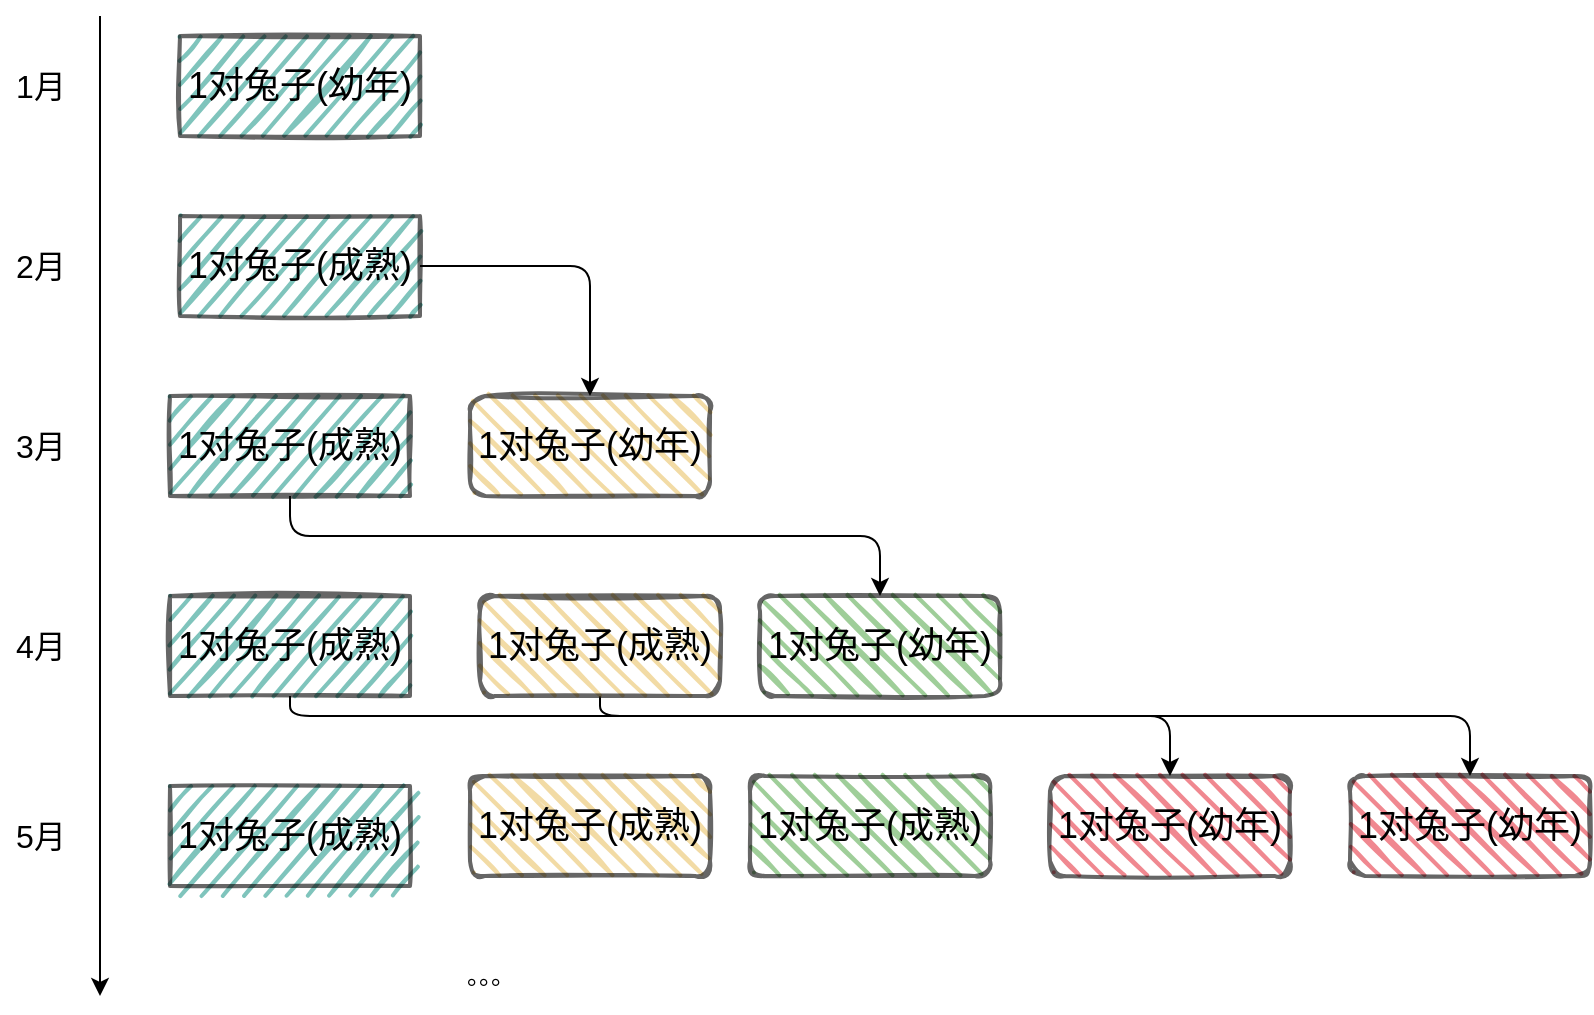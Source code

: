 <mxfile>
    <diagram id="pd6S-Fp5I-v4mT5tGBqo" name="rabbit">
        <mxGraphModel dx="1110" dy="603" grid="1" gridSize="10" guides="1" tooltips="1" connect="1" arrows="1" fold="1" page="1" pageScale="1" pageWidth="3300" pageHeight="4681" math="0" shadow="0">
            <root>
                <mxCell id="cOXth9DG0J5iqHNITPul-0"/>
                <mxCell id="cOXth9DG0J5iqHNITPul-1" parent="cOXth9DG0J5iqHNITPul-0"/>
                <mxCell id="pzdQNQx1Eia1EKWaVi5M-17" value="" style="endArrow=classic;html=1;fontSize=11;strokeColor=default;" parent="cOXth9DG0J5iqHNITPul-1" edge="1">
                    <mxGeometry width="50" height="50" relative="1" as="geometry">
                        <mxPoint x="300" y="900" as="sourcePoint"/>
                        <mxPoint x="300" y="1390" as="targetPoint"/>
                    </mxGeometry>
                </mxCell>
                <mxCell id="pzdQNQx1Eia1EKWaVi5M-18" value="1月" style="text;html=1;align=center;verticalAlign=middle;resizable=0;points=[];autosize=1;strokeColor=none;fillColor=none;fontSize=16;" parent="cOXth9DG0J5iqHNITPul-1" vertex="1">
                    <mxGeometry x="250" y="925" width="40" height="20" as="geometry"/>
                </mxCell>
                <mxCell id="pzdQNQx1Eia1EKWaVi5M-19" value="2月" style="text;html=1;align=center;verticalAlign=middle;resizable=0;points=[];autosize=1;strokeColor=none;fillColor=none;fontSize=16;" parent="cOXth9DG0J5iqHNITPul-1" vertex="1">
                    <mxGeometry x="250" y="1015" width="40" height="20" as="geometry"/>
                </mxCell>
                <mxCell id="pzdQNQx1Eia1EKWaVi5M-20" value="3月" style="text;html=1;align=center;verticalAlign=middle;resizable=0;points=[];autosize=1;strokeColor=none;fillColor=none;fontSize=16;" parent="cOXth9DG0J5iqHNITPul-1" vertex="1">
                    <mxGeometry x="250" y="1105" width="40" height="20" as="geometry"/>
                </mxCell>
                <mxCell id="pzdQNQx1Eia1EKWaVi5M-21" value="4月" style="text;html=1;align=center;verticalAlign=middle;resizable=0;points=[];autosize=1;strokeColor=none;fillColor=none;fontSize=16;" parent="cOXth9DG0J5iqHNITPul-1" vertex="1">
                    <mxGeometry x="250" y="1205" width="40" height="20" as="geometry"/>
                </mxCell>
                <mxCell id="pzdQNQx1Eia1EKWaVi5M-22" value="5月" style="text;html=1;align=center;verticalAlign=middle;resizable=0;points=[];autosize=1;strokeColor=none;fillColor=none;fontSize=16;" parent="cOXth9DG0J5iqHNITPul-1" vertex="1">
                    <mxGeometry x="250" y="1300" width="40" height="20" as="geometry"/>
                </mxCell>
                <mxCell id="uY9QmMCCc4Do2QQuKIZd-0" value="&lt;span style=&quot;font-size: 18px&quot;&gt;1对兔子(幼年)&lt;/span&gt;" style="rounded=0;whiteSpace=wrap;html=1;fontFamily=Helvetica;fontSize=12;fontColor=default;strokeColor=default;fillColor=#2A9D8F;strokeWidth=2;fillWeight=2;hachureGap=8;fillStyle=dots;sketch=1;opacity=60;" parent="cOXth9DG0J5iqHNITPul-1" vertex="1">
                    <mxGeometry x="340" y="910" width="120" height="50" as="geometry"/>
                </mxCell>
                <mxCell id="go09nY9j3PmFZEXqLx7F-0" value="&lt;span style=&quot;font-size: 18px&quot;&gt;1对兔子(幼年)&lt;/span&gt;" style="rounded=1;whiteSpace=wrap;html=1;strokeWidth=2;fillWeight=2;hachureGap=8;hachureAngle=45;fillColor=#E9C46A;sketch=1;fontSize=16;fillStyle=dots;opacity=60;" parent="cOXth9DG0J5iqHNITPul-1" vertex="1">
                    <mxGeometry x="485" y="1090" width="120" height="50" as="geometry"/>
                </mxCell>
                <mxCell id="v59_t6c_wLBb_McmzdXw-1" value="&lt;span style=&quot;font-size: 18px&quot;&gt;1对兔子&lt;/span&gt;&lt;span style=&quot;font-size: 18px&quot;&gt;(成熟)&lt;/span&gt;" style="rounded=1;whiteSpace=wrap;html=1;strokeWidth=2;fillWeight=2;hachureGap=8;hachureAngle=45;fillColor=#5FAD56;sketch=1;fontSize=16;fillStyle=dots;opacity=60;" parent="cOXth9DG0J5iqHNITPul-1" vertex="1">
                    <mxGeometry x="625" y="1280" width="120" height="50" as="geometry"/>
                </mxCell>
                <mxCell id="r4fvxZgjCgwqGEB--Seh-0" value="&lt;span style=&quot;font-size: 18px&quot;&gt;1对兔子&lt;/span&gt;&lt;span style=&quot;font-size: 18px&quot;&gt;(幼年)&lt;/span&gt;" style="rounded=1;whiteSpace=wrap;html=1;strokeWidth=2;fillWeight=2;hachureGap=8;hachureAngle=45;fillColor=#E63946;sketch=1;fontSize=16;fillStyle=dots;opacity=60;" parent="cOXth9DG0J5iqHNITPul-1" vertex="1">
                    <mxGeometry x="775" y="1280" width="120" height="50" as="geometry"/>
                </mxCell>
                <mxCell id="r4fvxZgjCgwqGEB--Seh-1" value="&lt;span style=&quot;font-size: 18px&quot;&gt;1对兔子&lt;/span&gt;&lt;span style=&quot;font-size: 18px&quot;&gt;(幼年)&lt;/span&gt;" style="rounded=1;whiteSpace=wrap;html=1;strokeWidth=2;fillWeight=2;hachureGap=8;hachureAngle=45;fillColor=#E63946;sketch=1;fontSize=16;fillStyle=dots;opacity=60;" parent="cOXth9DG0J5iqHNITPul-1" vertex="1">
                    <mxGeometry x="925" y="1280" width="120" height="50" as="geometry"/>
                </mxCell>
                <mxCell id="akwA1tXyv2PxH2GR6a7y-12" style="edgeStyle=orthogonalEdgeStyle;html=1;" parent="cOXth9DG0J5iqHNITPul-1" source="akwA1tXyv2PxH2GR6a7y-2" target="akwA1tXyv2PxH2GR6a7y-10" edge="1">
                    <mxGeometry relative="1" as="geometry">
                        <Array as="points">
                            <mxPoint x="395" y="1160"/>
                            <mxPoint x="690" y="1160"/>
                        </Array>
                    </mxGeometry>
                </mxCell>
                <mxCell id="akwA1tXyv2PxH2GR6a7y-2" value="&lt;span style=&quot;font-size: 18px&quot;&gt;1对兔子(成熟)&lt;/span&gt;" style="rounded=0;whiteSpace=wrap;html=1;fontFamily=Helvetica;fontSize=12;fontColor=default;strokeColor=default;fillColor=#2A9D8F;strokeWidth=2;fillWeight=2;hachureGap=8;fillStyle=dots;sketch=1;opacity=60;" parent="cOXth9DG0J5iqHNITPul-1" vertex="1">
                    <mxGeometry x="335" y="1090" width="120" height="50" as="geometry"/>
                </mxCell>
                <mxCell id="akwA1tXyv2PxH2GR6a7y-11" style="edgeStyle=orthogonalEdgeStyle;html=1;entryX=0.5;entryY=0;entryDx=0;entryDy=0;" parent="cOXth9DG0J5iqHNITPul-1" source="akwA1tXyv2PxH2GR6a7y-4" target="go09nY9j3PmFZEXqLx7F-0" edge="1">
                    <mxGeometry relative="1" as="geometry"/>
                </mxCell>
                <mxCell id="akwA1tXyv2PxH2GR6a7y-4" value="&lt;span style=&quot;font-size: 18px&quot;&gt;1对兔子(成熟)&lt;/span&gt;" style="rounded=0;whiteSpace=wrap;html=1;fontFamily=Helvetica;fontSize=12;fontColor=default;strokeColor=default;fillColor=#2A9D8F;strokeWidth=2;fillWeight=2;hachureGap=8;fillStyle=dots;sketch=1;opacity=60;" parent="cOXth9DG0J5iqHNITPul-1" vertex="1">
                    <mxGeometry x="340" y="1000" width="120" height="50" as="geometry"/>
                </mxCell>
                <mxCell id="akwA1tXyv2PxH2GR6a7y-14" style="edgeStyle=orthogonalEdgeStyle;html=1;entryX=0.5;entryY=0;entryDx=0;entryDy=0;" parent="cOXth9DG0J5iqHNITPul-1" source="akwA1tXyv2PxH2GR6a7y-6" target="r4fvxZgjCgwqGEB--Seh-0" edge="1">
                    <mxGeometry relative="1" as="geometry">
                        <Array as="points">
                            <mxPoint x="395" y="1250"/>
                            <mxPoint x="835" y="1250"/>
                        </Array>
                    </mxGeometry>
                </mxCell>
                <mxCell id="akwA1tXyv2PxH2GR6a7y-6" value="&lt;span style=&quot;font-size: 18px&quot;&gt;1对兔子(成熟)&lt;/span&gt;" style="rounded=0;whiteSpace=wrap;html=1;fontFamily=Helvetica;fontSize=12;fontColor=default;strokeColor=default;fillColor=#2A9D8F;strokeWidth=2;fillWeight=2;hachureGap=8;fillStyle=dots;sketch=1;opacity=60;" parent="cOXth9DG0J5iqHNITPul-1" vertex="1">
                    <mxGeometry x="335" y="1190" width="120" height="50" as="geometry"/>
                </mxCell>
                <mxCell id="akwA1tXyv2PxH2GR6a7y-15" style="edgeStyle=orthogonalEdgeStyle;html=1;entryX=0.5;entryY=0;entryDx=0;entryDy=0;" parent="cOXth9DG0J5iqHNITPul-1" source="akwA1tXyv2PxH2GR6a7y-7" target="r4fvxZgjCgwqGEB--Seh-1" edge="1">
                    <mxGeometry relative="1" as="geometry">
                        <Array as="points">
                            <mxPoint x="550" y="1250"/>
                            <mxPoint x="985" y="1250"/>
                        </Array>
                    </mxGeometry>
                </mxCell>
                <mxCell id="akwA1tXyv2PxH2GR6a7y-7" value="&lt;span style=&quot;font-size: 18px&quot;&gt;1对兔子&lt;/span&gt;&lt;span style=&quot;font-size: 18px&quot;&gt;(成熟)&lt;/span&gt;" style="rounded=1;whiteSpace=wrap;html=1;strokeWidth=2;fillWeight=2;hachureGap=8;hachureAngle=45;fillColor=#E9C46A;sketch=1;fontSize=16;fillStyle=dots;opacity=60;" parent="cOXth9DG0J5iqHNITPul-1" vertex="1">
                    <mxGeometry x="490" y="1190" width="120" height="50" as="geometry"/>
                </mxCell>
                <mxCell id="akwA1tXyv2PxH2GR6a7y-8" value="&lt;span style=&quot;font-size: 18px&quot;&gt;1对兔子(成熟)&lt;/span&gt;" style="rounded=0;whiteSpace=wrap;html=1;fontFamily=Helvetica;fontSize=12;fontColor=default;strokeColor=default;fillColor=#2A9D8F;strokeWidth=2;fillWeight=2;hachureGap=8;fillStyle=dots;sketch=1;opacity=60;" parent="cOXth9DG0J5iqHNITPul-1" vertex="1">
                    <mxGeometry x="335" y="1285" width="120" height="50" as="geometry"/>
                </mxCell>
                <mxCell id="akwA1tXyv2PxH2GR6a7y-9" value="&lt;span style=&quot;font-size: 18px&quot;&gt;1对兔子&lt;/span&gt;&lt;span style=&quot;font-size: 18px&quot;&gt;(成熟)&lt;/span&gt;" style="rounded=1;whiteSpace=wrap;html=1;strokeWidth=2;fillWeight=2;hachureGap=8;hachureAngle=45;fillColor=#E9C46A;sketch=1;fontSize=16;fillStyle=dots;opacity=60;" parent="cOXth9DG0J5iqHNITPul-1" vertex="1">
                    <mxGeometry x="485" y="1280" width="120" height="50" as="geometry"/>
                </mxCell>
                <mxCell id="akwA1tXyv2PxH2GR6a7y-10" value="&lt;span style=&quot;font-size: 18px&quot;&gt;1对兔子&lt;/span&gt;&lt;span style=&quot;font-size: 18px&quot;&gt;(幼年)&lt;/span&gt;" style="rounded=1;whiteSpace=wrap;html=1;strokeWidth=2;fillWeight=2;hachureGap=8;hachureAngle=45;fillColor=#5FAD56;sketch=1;fontSize=16;fillStyle=dots;opacity=60;" parent="cOXth9DG0J5iqHNITPul-1" vertex="1">
                    <mxGeometry x="630" y="1190" width="120" height="50" as="geometry"/>
                </mxCell>
                <mxCell id="akwA1tXyv2PxH2GR6a7y-16" value="。。。" style="text;html=1;align=center;verticalAlign=middle;resizable=0;points=[];autosize=1;strokeColor=none;fillColor=none;" parent="cOXth9DG0J5iqHNITPul-1" vertex="1">
                    <mxGeometry x="470" y="1370" width="50" height="20" as="geometry"/>
                </mxCell>
            </root>
        </mxGraphModel>
    </diagram>
    <diagram id="36hcUj7Fq_DNSgl9F0N3" name="fibonacci">
        <mxGraphModel dx="1110" dy="603" grid="1" gridSize="10" guides="1" tooltips="1" connect="1" arrows="1" fold="1" page="1" pageScale="1" pageWidth="3300" pageHeight="4681" math="0" shadow="0">
            <root>
                <mxCell id="h4GQ-53Qwtl_8EkgxiI2-0"/>
                <mxCell id="h4GQ-53Qwtl_8EkgxiI2-1" parent="h4GQ-53Qwtl_8EkgxiI2-0"/>
                <mxCell id="gaRi4YYamGoYE7XRBfTo-9" style="edgeStyle=orthogonalEdgeStyle;html=1;entryX=0.5;entryY=0;entryDx=0;entryDy=0;" parent="h4GQ-53Qwtl_8EkgxiI2-1" source="Lf04z1CVRfnf9H07lDN5-0" target="gaRi4YYamGoYE7XRBfTo-0" edge="1">
                    <mxGeometry relative="1" as="geometry"/>
                </mxCell>
                <mxCell id="gaRi4YYamGoYE7XRBfTo-10" style="edgeStyle=orthogonalEdgeStyle;html=1;" parent="h4GQ-53Qwtl_8EkgxiI2-1" source="Lf04z1CVRfnf9H07lDN5-0" target="gaRi4YYamGoYE7XRBfTo-1" edge="1">
                    <mxGeometry relative="1" as="geometry"/>
                </mxCell>
                <mxCell id="Lf04z1CVRfnf9H07lDN5-0" value="&lt;span style=&quot;font-size: 18px&quot;&gt;f(4)&lt;/span&gt;" style="rounded=1;whiteSpace=wrap;html=1;strokeWidth=2;fillWeight=2;hachureGap=8;hachureAngle=45;fillColor=#E9C46A;sketch=1;fontSize=16;fillStyle=dots;opacity=60;" parent="h4GQ-53Qwtl_8EkgxiI2-1" vertex="1">
                    <mxGeometry x="380" y="990" width="120" height="60" as="geometry"/>
                </mxCell>
                <mxCell id="gaRi4YYamGoYE7XRBfTo-6" style="edgeStyle=orthogonalEdgeStyle;html=1;entryX=0.5;entryY=0;entryDx=0;entryDy=0;" parent="h4GQ-53Qwtl_8EkgxiI2-1" source="Lf04z1CVRfnf9H07lDN5-2" target="Lf04z1CVRfnf9H07lDN5-0" edge="1">
                    <mxGeometry relative="1" as="geometry"/>
                </mxCell>
                <mxCell id="gaRi4YYamGoYE7XRBfTo-8" style="edgeStyle=orthogonalEdgeStyle;html=1;entryX=0.5;entryY=0;entryDx=0;entryDy=0;" parent="h4GQ-53Qwtl_8EkgxiI2-1" source="Lf04z1CVRfnf9H07lDN5-2" target="Lf04z1CVRfnf9H07lDN5-11" edge="1">
                    <mxGeometry relative="1" as="geometry"/>
                </mxCell>
                <mxCell id="Lf04z1CVRfnf9H07lDN5-2" value="&lt;span style=&quot;font-size: 18px&quot;&gt;f(5)&lt;/span&gt;" style="rounded=0;whiteSpace=wrap;html=1;fontFamily=Helvetica;fontSize=12;fontColor=default;strokeColor=default;fillColor=#2A9D8F;strokeWidth=2;fillWeight=2;hachureGap=8;fillStyle=dots;sketch=1;opacity=60;" parent="h4GQ-53Qwtl_8EkgxiI2-1" vertex="1">
                    <mxGeometry x="550" y="900" width="120" height="60" as="geometry"/>
                </mxCell>
                <mxCell id="gaRi4YYamGoYE7XRBfTo-13" style="edgeStyle=orthogonalEdgeStyle;html=1;entryX=0.5;entryY=0;entryDx=0;entryDy=0;" parent="h4GQ-53Qwtl_8EkgxiI2-1" source="Lf04z1CVRfnf9H07lDN5-11" target="gaRi4YYamGoYE7XRBfTo-2" edge="1">
                    <mxGeometry relative="1" as="geometry"/>
                </mxCell>
                <mxCell id="gaRi4YYamGoYE7XRBfTo-14" style="edgeStyle=orthogonalEdgeStyle;html=1;entryX=0.5;entryY=0;entryDx=0;entryDy=0;" parent="h4GQ-53Qwtl_8EkgxiI2-1" source="Lf04z1CVRfnf9H07lDN5-11" target="gaRi4YYamGoYE7XRBfTo-3" edge="1">
                    <mxGeometry relative="1" as="geometry"/>
                </mxCell>
                <mxCell id="Lf04z1CVRfnf9H07lDN5-11" value="&lt;span style=&quot;font-size: 18px&quot;&gt;f(3)&lt;/span&gt;" style="rounded=1;whiteSpace=wrap;html=1;strokeWidth=2;fillWeight=2;hachureGap=8;hachureAngle=45;fillColor=#E9C46A;sketch=1;fontSize=16;fillStyle=dots;opacity=60;" parent="h4GQ-53Qwtl_8EkgxiI2-1" vertex="1">
                    <mxGeometry x="690" y="990" width="120" height="60" as="geometry"/>
                </mxCell>
                <mxCell id="gaRi4YYamGoYE7XRBfTo-11" style="edgeStyle=orthogonalEdgeStyle;html=1;entryX=0.5;entryY=0;entryDx=0;entryDy=0;" parent="h4GQ-53Qwtl_8EkgxiI2-1" source="gaRi4YYamGoYE7XRBfTo-0" target="gaRi4YYamGoYE7XRBfTo-4" edge="1">
                    <mxGeometry relative="1" as="geometry"/>
                </mxCell>
                <mxCell id="gaRi4YYamGoYE7XRBfTo-12" style="edgeStyle=orthogonalEdgeStyle;html=1;" parent="h4GQ-53Qwtl_8EkgxiI2-1" source="gaRi4YYamGoYE7XRBfTo-0" target="gaRi4YYamGoYE7XRBfTo-5" edge="1">
                    <mxGeometry relative="1" as="geometry"/>
                </mxCell>
                <mxCell id="gaRi4YYamGoYE7XRBfTo-0" value="&lt;span style=&quot;font-size: 18px&quot;&gt;f(3)&lt;/span&gt;" style="rounded=1;whiteSpace=wrap;html=1;strokeWidth=2;fillWeight=2;hachureGap=8;hachureAngle=45;fillColor=#5FAD56;sketch=1;fontSize=16;fillStyle=dots;opacity=60;" parent="h4GQ-53Qwtl_8EkgxiI2-1" vertex="1">
                    <mxGeometry x="290" y="1120" width="120" height="60" as="geometry"/>
                </mxCell>
                <mxCell id="gaRi4YYamGoYE7XRBfTo-1" value="&lt;span style=&quot;font-size: 18px&quot;&gt;f(2)&lt;/span&gt;" style="rounded=1;whiteSpace=wrap;html=1;strokeWidth=2;fillWeight=2;hachureGap=8;hachureAngle=45;fillColor=#5FAD56;sketch=1;fontSize=16;fillStyle=dots;opacity=60;" parent="h4GQ-53Qwtl_8EkgxiI2-1" vertex="1">
                    <mxGeometry x="450" y="1120" width="120" height="60" as="geometry"/>
                </mxCell>
                <mxCell id="gaRi4YYamGoYE7XRBfTo-2" value="&lt;span style=&quot;font-size: 18px&quot;&gt;f(2)&lt;/span&gt;" style="rounded=1;whiteSpace=wrap;html=1;strokeWidth=2;fillWeight=2;hachureGap=8;hachureAngle=45;fillColor=#5FAD56;sketch=1;fontSize=16;fillStyle=dots;opacity=60;" parent="h4GQ-53Qwtl_8EkgxiI2-1" vertex="1">
                    <mxGeometry x="610" y="1120" width="120" height="60" as="geometry"/>
                </mxCell>
                <mxCell id="gaRi4YYamGoYE7XRBfTo-3" value="&lt;span style=&quot;font-size: 18px&quot;&gt;f(1)&lt;/span&gt;" style="rounded=1;whiteSpace=wrap;html=1;strokeWidth=2;fillWeight=2;hachureGap=8;hachureAngle=45;fillColor=#5FAD56;sketch=1;fontSize=16;fillStyle=dots;opacity=60;" parent="h4GQ-53Qwtl_8EkgxiI2-1" vertex="1">
                    <mxGeometry x="770" y="1120" width="120" height="60" as="geometry"/>
                </mxCell>
                <mxCell id="gaRi4YYamGoYE7XRBfTo-4" value="&lt;span style=&quot;font-size: 18px&quot;&gt;f(2)&lt;/span&gt;" style="rounded=1;whiteSpace=wrap;html=1;strokeWidth=2;fillWeight=2;hachureGap=8;hachureAngle=45;fillColor=#E63946;sketch=1;fontSize=16;fillStyle=dots;opacity=60;" parent="h4GQ-53Qwtl_8EkgxiI2-1" vertex="1">
                    <mxGeometry x="210" y="1240" width="120" height="60" as="geometry"/>
                </mxCell>
                <mxCell id="gaRi4YYamGoYE7XRBfTo-5" value="&lt;span style=&quot;font-size: 18px&quot;&gt;f(1)&lt;/span&gt;" style="rounded=1;whiteSpace=wrap;html=1;strokeWidth=2;fillWeight=2;hachureGap=8;hachureAngle=45;fillColor=#E63946;sketch=1;fontSize=16;fillStyle=dots;opacity=60;" parent="h4GQ-53Qwtl_8EkgxiI2-1" vertex="1">
                    <mxGeometry x="360" y="1240" width="120" height="60" as="geometry"/>
                </mxCell>
            </root>
        </mxGraphModel>
    </diagram>
    <diagram id="Dc9W6ktHKr6WVJ3P69TA" name="mergeSort">
        <mxGraphModel dx="1708" dy="928" grid="1" gridSize="10" guides="1" tooltips="1" connect="1" arrows="1" fold="1" page="1" pageScale="1" pageWidth="3300" pageHeight="4681" math="0" shadow="0">
            <root>
                <mxCell id="MG_H86HuQzykoRXNrpMd-0"/>
                <mxCell id="MG_H86HuQzykoRXNrpMd-1" parent="MG_H86HuQzykoRXNrpMd-0"/>
                <mxCell id="vvGS6B9KwHK8Sif_iEQE-3" value="" style="verticalLabelPosition=bottom;verticalAlign=top;html=1;shape=mxgraph.basic.rect;fillColor2=none;strokeWidth=1;size=20;indent=5;fontSize=15;fillColor=#2A9D8F;fontColor=#ffffff;strokeColor=#6F0000;" vertex="1" parent="MG_H86HuQzykoRXNrpMd-1">
                    <mxGeometry x="550" y="310" width="90" height="50" as="geometry"/>
                </mxCell>
                <mxCell id="vvGS6B9KwHK8Sif_iEQE-4" value="" style="verticalLabelPosition=bottom;verticalAlign=top;html=1;shape=mxgraph.basic.rect;fillColor2=none;strokeWidth=1;size=20;indent=5;fontSize=15;fillColor=#2A9D8F;strokeColor=#6F0000;fontColor=#ffffff;" vertex="1" parent="MG_H86HuQzykoRXNrpMd-1">
                    <mxGeometry x="650" y="310" width="90" height="50" as="geometry"/>
                </mxCell>
                <mxCell id="s4KtUGpbYqHKv5IBrzxO-60" style="edgeStyle=orthogonalEdgeStyle;html=1;entryX=0.06;entryY=-0.022;entryDx=0;entryDy=0;entryPerimeter=0;fontSize=21;" edge="1" parent="MG_H86HuQzykoRXNrpMd-1" source="vvGS6B9KwHK8Sif_iEQE-16" target="vvGS6B9KwHK8Sif_iEQE-32">
                    <mxGeometry relative="1" as="geometry">
                        <Array as="points">
                            <mxPoint x="795" y="390"/>
                            <mxPoint x="620" y="390"/>
                        </Array>
                    </mxGeometry>
                </mxCell>
                <mxCell id="vvGS6B9KwHK8Sif_iEQE-16" value="" style="verticalLabelPosition=bottom;verticalAlign=top;html=1;shape=mxgraph.basic.rect;fillColor2=none;strokeWidth=1;size=20;indent=5;fontSize=15;fillColor=#2A9D8F;strokeColor=#6F0000;fontColor=#ffffff;" vertex="1" parent="MG_H86HuQzykoRXNrpMd-1">
                    <mxGeometry x="750" y="310" width="90" height="50" as="geometry"/>
                </mxCell>
                <mxCell id="vvGS6B9KwHK8Sif_iEQE-17" value="" style="verticalLabelPosition=bottom;verticalAlign=top;html=1;shape=mxgraph.basic.rect;fillColor2=none;strokeWidth=1;size=20;indent=5;fontSize=15;fillColor=#2A9D8F;strokeColor=#6F0000;fontColor=#ffffff;" vertex="1" parent="MG_H86HuQzykoRXNrpMd-1">
                    <mxGeometry x="850" y="310" width="90" height="50" as="geometry"/>
                </mxCell>
                <mxCell id="vvGS6B9KwHK8Sif_iEQE-18" value="" style="verticalLabelPosition=bottom;verticalAlign=top;html=1;shape=mxgraph.basic.rect;fillColor2=none;strokeWidth=1;size=20;indent=5;fontSize=15;fillColor=#2A9D8F;strokeColor=#6F0000;fontColor=#ffffff;" vertex="1" parent="MG_H86HuQzykoRXNrpMd-1">
                    <mxGeometry x="950" y="310" width="90" height="50" as="geometry"/>
                </mxCell>
                <mxCell id="vvGS6B9KwHK8Sif_iEQE-19" value="" style="verticalLabelPosition=bottom;verticalAlign=top;html=1;shape=mxgraph.basic.rect;fillColor2=none;strokeWidth=1;size=20;indent=5;fontSize=15;fillColor=#2A9D8F;strokeColor=#6F0000;fontColor=#ffffff;" vertex="1" parent="MG_H86HuQzykoRXNrpMd-1">
                    <mxGeometry x="1050" y="310" width="90" height="50" as="geometry"/>
                </mxCell>
                <mxCell id="vvGS6B9KwHK8Sif_iEQE-20" value="" style="verticalLabelPosition=bottom;verticalAlign=top;html=1;shape=mxgraph.basic.rect;fillColor2=none;strokeWidth=1;size=20;indent=5;fontSize=15;fillColor=#2A9D8F;strokeColor=#6F0000;fontColor=#ffffff;" vertex="1" parent="MG_H86HuQzykoRXNrpMd-1">
                    <mxGeometry x="1150" y="310" width="90" height="50" as="geometry"/>
                </mxCell>
                <mxCell id="vvGS6B9KwHK8Sif_iEQE-21" value="" style="verticalLabelPosition=bottom;verticalAlign=top;html=1;shape=mxgraph.basic.rect;fillColor2=none;strokeWidth=1;size=20;indent=5;fontSize=15;fillColor=#2A9D8F;strokeColor=#6F0000;fontColor=#ffffff;" vertex="1" parent="MG_H86HuQzykoRXNrpMd-1">
                    <mxGeometry x="1250" y="310" width="90" height="50" as="geometry"/>
                </mxCell>
                <mxCell id="vvGS6B9KwHK8Sif_iEQE-22" value="&lt;font style=&quot;font-size: 21px&quot;&gt;6&lt;/font&gt;" style="text;html=1;align=center;verticalAlign=middle;resizable=0;points=[];autosize=1;strokeColor=none;fillColor=none;" vertex="1" parent="MG_H86HuQzykoRXNrpMd-1">
                    <mxGeometry x="580" y="325" width="30" height="20" as="geometry"/>
                </mxCell>
                <mxCell id="vvGS6B9KwHK8Sif_iEQE-23" value="&lt;span style=&quot;font-size: 21px&quot;&gt;5&lt;/span&gt;" style="text;html=1;align=center;verticalAlign=middle;resizable=0;points=[];autosize=1;strokeColor=none;fillColor=none;" vertex="1" parent="MG_H86HuQzykoRXNrpMd-1">
                    <mxGeometry x="680" y="325" width="30" height="20" as="geometry"/>
                </mxCell>
                <mxCell id="vvGS6B9KwHK8Sif_iEQE-24" value="&lt;span style=&quot;font-size: 21px&quot;&gt;3&lt;/span&gt;" style="text;html=1;align=center;verticalAlign=middle;resizable=0;points=[];autosize=1;strokeColor=none;fillColor=none;" vertex="1" parent="MG_H86HuQzykoRXNrpMd-1">
                    <mxGeometry x="780" y="325" width="30" height="20" as="geometry"/>
                </mxCell>
                <mxCell id="vvGS6B9KwHK8Sif_iEQE-25" value="&lt;span style=&quot;font-size: 21px&quot;&gt;1&lt;/span&gt;" style="text;html=1;align=center;verticalAlign=middle;resizable=0;points=[];autosize=1;strokeColor=none;fillColor=none;" vertex="1" parent="MG_H86HuQzykoRXNrpMd-1">
                    <mxGeometry x="880" y="325" width="30" height="20" as="geometry"/>
                </mxCell>
                <mxCell id="vvGS6B9KwHK8Sif_iEQE-26" value="&lt;span style=&quot;font-size: 21px&quot;&gt;8&lt;/span&gt;" style="text;html=1;align=center;verticalAlign=middle;resizable=0;points=[];autosize=1;strokeColor=none;fillColor=none;" vertex="1" parent="MG_H86HuQzykoRXNrpMd-1">
                    <mxGeometry x="980" y="325" width="30" height="20" as="geometry"/>
                </mxCell>
                <mxCell id="s4KtUGpbYqHKv5IBrzxO-61" style="edgeStyle=orthogonalEdgeStyle;html=1;entryX=0.662;entryY=-0.029;entryDx=0;entryDy=0;entryPerimeter=0;fontSize=21;" edge="1" parent="MG_H86HuQzykoRXNrpMd-1" source="vvGS6B9KwHK8Sif_iEQE-27" target="vvGS6B9KwHK8Sif_iEQE-39">
                    <mxGeometry relative="1" as="geometry">
                        <Array as="points">
                            <mxPoint x="1095" y="390"/>
                            <mxPoint x="1250" y="390"/>
                        </Array>
                    </mxGeometry>
                </mxCell>
                <mxCell id="vvGS6B9KwHK8Sif_iEQE-27" value="&lt;span style=&quot;font-size: 21px&quot;&gt;7&lt;/span&gt;" style="text;html=1;align=center;verticalAlign=middle;resizable=0;points=[];autosize=1;strokeColor=none;fillColor=none;" vertex="1" parent="MG_H86HuQzykoRXNrpMd-1">
                    <mxGeometry x="1080" y="325" width="30" height="20" as="geometry"/>
                </mxCell>
                <mxCell id="vvGS6B9KwHK8Sif_iEQE-28" value="&lt;span style=&quot;font-size: 21px&quot;&gt;2&lt;/span&gt;" style="text;html=1;align=center;verticalAlign=middle;resizable=0;points=[];autosize=1;strokeColor=none;fillColor=none;" vertex="1" parent="MG_H86HuQzykoRXNrpMd-1">
                    <mxGeometry x="1180" y="325" width="30" height="20" as="geometry"/>
                </mxCell>
                <mxCell id="vvGS6B9KwHK8Sif_iEQE-29" value="&lt;span style=&quot;font-size: 21px&quot;&gt;4&lt;/span&gt;" style="text;html=1;align=center;verticalAlign=middle;resizable=0;points=[];autosize=1;strokeColor=none;fillColor=none;" vertex="1" parent="MG_H86HuQzykoRXNrpMd-1">
                    <mxGeometry x="1280" y="325" width="30" height="20" as="geometry"/>
                </mxCell>
                <mxCell id="vvGS6B9KwHK8Sif_iEQE-30" value="" style="verticalLabelPosition=bottom;verticalAlign=top;html=1;shape=mxgraph.basic.rect;fillColor2=none;strokeWidth=1;size=20;indent=5;fontSize=15;fillColor=#2A9D8F;strokeColor=#6F0000;fontColor=#ffffff;" vertex="1" parent="MG_H86HuQzykoRXNrpMd-1">
                    <mxGeometry x="415" y="430" width="90" height="50" as="geometry"/>
                </mxCell>
                <mxCell id="s4KtUGpbYqHKv5IBrzxO-2" style="edgeStyle=orthogonalEdgeStyle;html=1;entryX=0.979;entryY=0.055;entryDx=0;entryDy=0;entryPerimeter=0;fontSize=21;" edge="1" parent="MG_H86HuQzykoRXNrpMd-1" source="vvGS6B9KwHK8Sif_iEQE-31" target="vvGS6B9KwHK8Sif_iEQE-46">
                    <mxGeometry relative="1" as="geometry">
                        <Array as="points">
                            <mxPoint x="560" y="510"/>
                            <mxPoint x="433" y="510"/>
                        </Array>
                    </mxGeometry>
                </mxCell>
                <mxCell id="vvGS6B9KwHK8Sif_iEQE-31" value="" style="verticalLabelPosition=bottom;verticalAlign=top;html=1;shape=mxgraph.basic.rect;fillColor2=none;strokeWidth=1;size=20;indent=5;fontSize=15;fillColor=#2A9D8F;strokeColor=#6F0000;fontColor=#ffffff;" vertex="1" parent="MG_H86HuQzykoRXNrpMd-1">
                    <mxGeometry x="515" y="430" width="90" height="50" as="geometry"/>
                </mxCell>
                <mxCell id="vvGS6B9KwHK8Sif_iEQE-32" value="" style="verticalLabelPosition=bottom;verticalAlign=top;html=1;shape=mxgraph.basic.rect;fillColor2=none;strokeWidth=1;size=20;indent=5;fontSize=15;fillColor=#2A9D8F;strokeColor=#6F0000;fontColor=#ffffff;" vertex="1" parent="MG_H86HuQzykoRXNrpMd-1">
                    <mxGeometry x="615" y="430" width="90" height="50" as="geometry"/>
                </mxCell>
                <mxCell id="vvGS6B9KwHK8Sif_iEQE-33" value="" style="verticalLabelPosition=bottom;verticalAlign=top;html=1;shape=mxgraph.basic.rect;fillColor2=none;strokeWidth=1;size=20;indent=5;fontSize=15;fillColor=#2A9D8F;strokeColor=#6F0000;fontColor=#ffffff;" vertex="1" parent="MG_H86HuQzykoRXNrpMd-1">
                    <mxGeometry x="715" y="430" width="90" height="50" as="geometry"/>
                </mxCell>
                <mxCell id="vvGS6B9KwHK8Sif_iEQE-34" value="&lt;font style=&quot;font-size: 21px&quot;&gt;6&lt;/font&gt;" style="text;html=1;align=center;verticalAlign=middle;resizable=0;points=[];autosize=1;strokeColor=none;fillColor=none;" vertex="1" parent="MG_H86HuQzykoRXNrpMd-1">
                    <mxGeometry x="445" y="445" width="30" height="20" as="geometry"/>
                </mxCell>
                <mxCell id="vvGS6B9KwHK8Sif_iEQE-35" value="&lt;span style=&quot;font-size: 21px&quot;&gt;5&lt;/span&gt;" style="text;html=1;align=center;verticalAlign=middle;resizable=0;points=[];autosize=1;strokeColor=none;fillColor=none;" vertex="1" parent="MG_H86HuQzykoRXNrpMd-1">
                    <mxGeometry x="545" y="445" width="30" height="20" as="geometry"/>
                </mxCell>
                <mxCell id="s4KtUGpbYqHKv5IBrzxO-5" style="edgeStyle=orthogonalEdgeStyle;html=1;entryX=0.107;entryY=0.086;entryDx=0;entryDy=0;entryPerimeter=0;fontSize=21;exitX=0.509;exitY=0.994;exitDx=0;exitDy=0;exitPerimeter=0;" edge="1" parent="MG_H86HuQzykoRXNrpMd-1" source="vvGS6B9KwHK8Sif_iEQE-32" target="vvGS6B9KwHK8Sif_iEQE-51">
                    <mxGeometry relative="1" as="geometry">
                        <mxPoint x="660" y="490" as="sourcePoint"/>
                        <Array as="points">
                            <mxPoint x="661" y="510"/>
                            <mxPoint x="775" y="510"/>
                        </Array>
                    </mxGeometry>
                </mxCell>
                <mxCell id="vvGS6B9KwHK8Sif_iEQE-36" value="&lt;span style=&quot;font-size: 21px&quot;&gt;3&lt;/span&gt;" style="text;html=1;align=center;verticalAlign=middle;resizable=0;points=[];autosize=1;strokeColor=none;fillColor=none;" vertex="1" parent="MG_H86HuQzykoRXNrpMd-1">
                    <mxGeometry x="645" y="445" width="30" height="20" as="geometry"/>
                </mxCell>
                <mxCell id="vvGS6B9KwHK8Sif_iEQE-37" value="&lt;span style=&quot;font-size: 21px&quot;&gt;1&lt;/span&gt;" style="text;html=1;align=center;verticalAlign=middle;resizable=0;points=[];autosize=1;strokeColor=none;fillColor=none;" vertex="1" parent="MG_H86HuQzykoRXNrpMd-1">
                    <mxGeometry x="745" y="445" width="30" height="20" as="geometry"/>
                </mxCell>
                <mxCell id="vvGS6B9KwHK8Sif_iEQE-38" value="" style="verticalLabelPosition=bottom;verticalAlign=top;html=1;shape=mxgraph.basic.rect;fillColor2=none;strokeWidth=1;size=20;indent=5;fontSize=15;fillColor=#2A9D8F;strokeColor=#6F0000;fontColor=#ffffff;" vertex="1" parent="MG_H86HuQzykoRXNrpMd-1">
                    <mxGeometry x="1090" y="415" width="90" height="50" as="geometry"/>
                </mxCell>
                <mxCell id="s4KtUGpbYqHKv5IBrzxO-16" style="edgeStyle=orthogonalEdgeStyle;html=1;entryX=0.509;entryY=0.055;entryDx=0;entryDy=0;entryPerimeter=0;fontSize=21;" edge="1" parent="MG_H86HuQzykoRXNrpMd-1" source="vvGS6B9KwHK8Sif_iEQE-39" target="vvGS6B9KwHK8Sif_iEQE-54">
                    <mxGeometry relative="1" as="geometry">
                        <Array as="points">
                            <mxPoint x="1235" y="500"/>
                            <mxPoint x="1076" y="500"/>
                        </Array>
                    </mxGeometry>
                </mxCell>
                <mxCell id="vvGS6B9KwHK8Sif_iEQE-39" value="" style="verticalLabelPosition=bottom;verticalAlign=top;html=1;shape=mxgraph.basic.rect;fillColor2=none;strokeWidth=1;size=20;indent=5;fontSize=15;fillColor=#2A9D8F;strokeColor=#6F0000;fontColor=#ffffff;" vertex="1" parent="MG_H86HuQzykoRXNrpMd-1">
                    <mxGeometry x="1190" y="415" width="90" height="50" as="geometry"/>
                </mxCell>
                <mxCell id="s4KtUGpbYqHKv5IBrzxO-20" style="edgeStyle=orthogonalEdgeStyle;html=1;entryX=0.423;entryY=-0.037;entryDx=0;entryDy=0;entryPerimeter=0;fontSize=21;exitX=0.56;exitY=1.078;exitDx=0;exitDy=0;exitPerimeter=0;" edge="1" parent="MG_H86HuQzykoRXNrpMd-1" source="vvGS6B9KwHK8Sif_iEQE-40" target="vvGS6B9KwHK8Sif_iEQE-59">
                    <mxGeometry relative="1" as="geometry">
                        <Array as="points">
                            <mxPoint x="1340" y="510"/>
                            <mxPoint x="1488" y="510"/>
                        </Array>
                    </mxGeometry>
                </mxCell>
                <mxCell id="vvGS6B9KwHK8Sif_iEQE-40" value="" style="verticalLabelPosition=bottom;verticalAlign=top;html=1;shape=mxgraph.basic.rect;fillColor2=none;strokeWidth=1;size=20;indent=5;fontSize=15;fillColor=#2A9D8F;strokeColor=#6F0000;fontColor=#ffffff;" vertex="1" parent="MG_H86HuQzykoRXNrpMd-1">
                    <mxGeometry x="1290" y="415" width="90" height="50" as="geometry"/>
                </mxCell>
                <mxCell id="vvGS6B9KwHK8Sif_iEQE-41" value="" style="verticalLabelPosition=bottom;verticalAlign=top;html=1;shape=mxgraph.basic.rect;fillColor2=none;strokeWidth=1;size=20;indent=5;fontSize=15;fillColor=#2A9D8F;strokeColor=#6F0000;fontColor=#ffffff;" vertex="1" parent="MG_H86HuQzykoRXNrpMd-1">
                    <mxGeometry x="1390" y="415" width="90" height="50" as="geometry"/>
                </mxCell>
                <mxCell id="vvGS6B9KwHK8Sif_iEQE-42" value="&lt;span style=&quot;font-size: 21px&quot;&gt;8&lt;/span&gt;" style="text;html=1;align=center;verticalAlign=middle;resizable=0;points=[];autosize=1;strokeColor=none;fillColor=none;" vertex="1" parent="MG_H86HuQzykoRXNrpMd-1">
                    <mxGeometry x="1120" y="430" width="30" height="20" as="geometry"/>
                </mxCell>
                <mxCell id="vvGS6B9KwHK8Sif_iEQE-43" value="&lt;span style=&quot;font-size: 21px&quot;&gt;7&lt;/span&gt;" style="text;html=1;align=center;verticalAlign=middle;resizable=0;points=[];autosize=1;strokeColor=none;fillColor=none;" vertex="1" parent="MG_H86HuQzykoRXNrpMd-1">
                    <mxGeometry x="1220" y="430" width="30" height="20" as="geometry"/>
                </mxCell>
                <mxCell id="vvGS6B9KwHK8Sif_iEQE-44" value="&lt;span style=&quot;font-size: 21px&quot;&gt;2&lt;/span&gt;" style="text;html=1;align=center;verticalAlign=middle;resizable=0;points=[];autosize=1;strokeColor=none;fillColor=none;" vertex="1" parent="MG_H86HuQzykoRXNrpMd-1">
                    <mxGeometry x="1320" y="430" width="30" height="20" as="geometry"/>
                </mxCell>
                <mxCell id="vvGS6B9KwHK8Sif_iEQE-45" value="&lt;span style=&quot;font-size: 21px&quot;&gt;4&lt;/span&gt;" style="text;html=1;align=center;verticalAlign=middle;resizable=0;points=[];autosize=1;strokeColor=none;fillColor=none;" vertex="1" parent="MG_H86HuQzykoRXNrpMd-1">
                    <mxGeometry x="1420" y="430" width="30" height="20" as="geometry"/>
                </mxCell>
                <mxCell id="s4KtUGpbYqHKv5IBrzxO-10" style="edgeStyle=orthogonalEdgeStyle;html=1;entryX=0.534;entryY=-0.083;entryDx=0;entryDy=0;entryPerimeter=0;fontSize=21;" edge="1" parent="MG_H86HuQzykoRXNrpMd-1" source="vvGS6B9KwHK8Sif_iEQE-46" target="vvGS6B9KwHK8Sif_iEQE-70">
                    <mxGeometry relative="1" as="geometry"/>
                </mxCell>
                <mxCell id="vvGS6B9KwHK8Sif_iEQE-46" value="" style="verticalLabelPosition=bottom;verticalAlign=top;html=1;shape=mxgraph.basic.rect;fillColor2=none;strokeWidth=1;size=20;indent=5;fontSize=15;fillColor=#2A9D8F;strokeColor=#6F0000;fontColor=#ffffff;" vertex="1" parent="MG_H86HuQzykoRXNrpMd-1">
                    <mxGeometry x="345" y="540" width="90" height="50" as="geometry"/>
                </mxCell>
                <mxCell id="s4KtUGpbYqHKv5IBrzxO-11" style="edgeStyle=orthogonalEdgeStyle;html=1;entryX=0.5;entryY=0.04;entryDx=0;entryDy=0;entryPerimeter=0;fontSize=21;" edge="1" parent="MG_H86HuQzykoRXNrpMd-1" source="vvGS6B9KwHK8Sif_iEQE-47" target="vvGS6B9KwHK8Sif_iEQE-71">
                    <mxGeometry relative="1" as="geometry"/>
                </mxCell>
                <mxCell id="vvGS6B9KwHK8Sif_iEQE-47" value="" style="verticalLabelPosition=bottom;verticalAlign=top;html=1;shape=mxgraph.basic.rect;fillColor2=none;strokeWidth=1;size=20;indent=5;fontSize=15;fillColor=#2A9D8F;strokeColor=#6F0000;fontColor=#ffffff;" vertex="1" parent="MG_H86HuQzykoRXNrpMd-1">
                    <mxGeometry x="445" y="540" width="90" height="50" as="geometry"/>
                </mxCell>
                <mxCell id="vvGS6B9KwHK8Sif_iEQE-48" value="&lt;font style=&quot;font-size: 21px&quot;&gt;6&lt;/font&gt;" style="text;html=1;align=center;verticalAlign=middle;resizable=0;points=[];autosize=1;strokeColor=none;fillColor=none;" vertex="1" parent="MG_H86HuQzykoRXNrpMd-1">
                    <mxGeometry x="375" y="555" width="30" height="20" as="geometry"/>
                </mxCell>
                <mxCell id="vvGS6B9KwHK8Sif_iEQE-49" value="&lt;span style=&quot;font-size: 21px&quot;&gt;5&lt;/span&gt;" style="text;html=1;align=center;verticalAlign=middle;resizable=0;points=[];autosize=1;strokeColor=none;fillColor=none;" vertex="1" parent="MG_H86HuQzykoRXNrpMd-1">
                    <mxGeometry x="475" y="555" width="30" height="20" as="geometry"/>
                </mxCell>
                <mxCell id="s4KtUGpbYqHKv5IBrzxO-12" style="edgeStyle=orthogonalEdgeStyle;html=1;entryX=0.457;entryY=-0.022;entryDx=0;entryDy=0;entryPerimeter=0;fontSize=21;" edge="1" parent="MG_H86HuQzykoRXNrpMd-1" source="vvGS6B9KwHK8Sif_iEQE-50" target="vvGS6B9KwHK8Sif_iEQE-74">
                    <mxGeometry relative="1" as="geometry"/>
                </mxCell>
                <mxCell id="vvGS6B9KwHK8Sif_iEQE-50" value="" style="verticalLabelPosition=bottom;verticalAlign=top;html=1;shape=mxgraph.basic.rect;fillColor2=none;strokeWidth=1;size=20;indent=5;fontSize=15;fillColor=#2A9D8F;strokeColor=#6F0000;fontColor=#ffffff;" vertex="1" parent="MG_H86HuQzykoRXNrpMd-1">
                    <mxGeometry x="665" y="540" width="90" height="50" as="geometry"/>
                </mxCell>
                <mxCell id="s4KtUGpbYqHKv5IBrzxO-14" style="edgeStyle=orthogonalEdgeStyle;html=1;entryX=0.526;entryY=0.04;entryDx=0;entryDy=0;entryPerimeter=0;fontSize=21;" edge="1" parent="MG_H86HuQzykoRXNrpMd-1" source="vvGS6B9KwHK8Sif_iEQE-51" target="vvGS6B9KwHK8Sif_iEQE-75">
                    <mxGeometry relative="1" as="geometry"/>
                </mxCell>
                <mxCell id="vvGS6B9KwHK8Sif_iEQE-51" value="" style="verticalLabelPosition=bottom;verticalAlign=top;html=1;shape=mxgraph.basic.rect;fillColor2=none;strokeWidth=1;size=20;indent=5;fontSize=15;fillColor=#2A9D8F;strokeColor=#6F0000;fontColor=#ffffff;" vertex="1" parent="MG_H86HuQzykoRXNrpMd-1">
                    <mxGeometry x="765" y="540" width="90" height="50" as="geometry"/>
                </mxCell>
                <mxCell id="vvGS6B9KwHK8Sif_iEQE-52" value="&lt;span style=&quot;font-size: 21px&quot;&gt;3&lt;/span&gt;" style="text;html=1;align=center;verticalAlign=middle;resizable=0;points=[];autosize=1;strokeColor=none;fillColor=none;" vertex="1" parent="MG_H86HuQzykoRXNrpMd-1">
                    <mxGeometry x="695" y="555" width="30" height="20" as="geometry"/>
                </mxCell>
                <mxCell id="vvGS6B9KwHK8Sif_iEQE-53" value="&lt;span style=&quot;font-size: 21px&quot;&gt;1&lt;/span&gt;" style="text;html=1;align=center;verticalAlign=middle;resizable=0;points=[];autosize=1;strokeColor=none;fillColor=none;" vertex="1" parent="MG_H86HuQzykoRXNrpMd-1">
                    <mxGeometry x="795" y="555" width="30" height="20" as="geometry"/>
                </mxCell>
                <mxCell id="s4KtUGpbYqHKv5IBrzxO-22" style="edgeStyle=orthogonalEdgeStyle;html=1;entryX=0.534;entryY=-0.052;entryDx=0;entryDy=0;entryPerimeter=0;fontSize=21;" edge="1" parent="MG_H86HuQzykoRXNrpMd-1" source="vvGS6B9KwHK8Sif_iEQE-54" target="vvGS6B9KwHK8Sif_iEQE-78">
                    <mxGeometry relative="1" as="geometry"/>
                </mxCell>
                <mxCell id="vvGS6B9KwHK8Sif_iEQE-54" value="" style="verticalLabelPosition=bottom;verticalAlign=top;html=1;shape=mxgraph.basic.rect;fillColor2=none;strokeWidth=1;size=20;indent=5;fontSize=15;fillColor=#2A9D8F;strokeColor=#6F0000;fontColor=#ffffff;" vertex="1" parent="MG_H86HuQzykoRXNrpMd-1">
                    <mxGeometry x="1030" y="540" width="90" height="50" as="geometry"/>
                </mxCell>
                <mxCell id="s4KtUGpbYqHKv5IBrzxO-23" style="edgeStyle=orthogonalEdgeStyle;html=1;entryX=0.491;entryY=0.009;entryDx=0;entryDy=0;entryPerimeter=0;fontSize=21;" edge="1" parent="MG_H86HuQzykoRXNrpMd-1" source="vvGS6B9KwHK8Sif_iEQE-55" target="vvGS6B9KwHK8Sif_iEQE-79">
                    <mxGeometry relative="1" as="geometry"/>
                </mxCell>
                <mxCell id="vvGS6B9KwHK8Sif_iEQE-55" value="" style="verticalLabelPosition=bottom;verticalAlign=top;html=1;shape=mxgraph.basic.rect;fillColor2=none;strokeWidth=1;size=20;indent=5;fontSize=15;fillColor=#2A9D8F;strokeColor=#6F0000;fontColor=#ffffff;" vertex="1" parent="MG_H86HuQzykoRXNrpMd-1">
                    <mxGeometry x="1130" y="540" width="90" height="50" as="geometry"/>
                </mxCell>
                <mxCell id="vvGS6B9KwHK8Sif_iEQE-56" value="&lt;span style=&quot;font-size: 21px&quot;&gt;8&lt;/span&gt;" style="text;html=1;align=center;verticalAlign=middle;resizable=0;points=[];autosize=1;strokeColor=none;fillColor=none;" vertex="1" parent="MG_H86HuQzykoRXNrpMd-1">
                    <mxGeometry x="1060" y="555" width="30" height="20" as="geometry"/>
                </mxCell>
                <mxCell id="vvGS6B9KwHK8Sif_iEQE-57" value="&lt;span style=&quot;font-size: 21px&quot;&gt;7&lt;/span&gt;" style="text;html=1;align=center;verticalAlign=middle;resizable=0;points=[];autosize=1;strokeColor=none;fillColor=none;" vertex="1" parent="MG_H86HuQzykoRXNrpMd-1">
                    <mxGeometry x="1160" y="555" width="30" height="20" as="geometry"/>
                </mxCell>
                <mxCell id="s4KtUGpbYqHKv5IBrzxO-24" style="edgeStyle=orthogonalEdgeStyle;html=1;entryX=0.44;entryY=-0.083;entryDx=0;entryDy=0;entryPerimeter=0;fontSize=21;" edge="1" parent="MG_H86HuQzykoRXNrpMd-1" source="vvGS6B9KwHK8Sif_iEQE-58" target="vvGS6B9KwHK8Sif_iEQE-82">
                    <mxGeometry relative="1" as="geometry"/>
                </mxCell>
                <mxCell id="vvGS6B9KwHK8Sif_iEQE-58" value="" style="verticalLabelPosition=bottom;verticalAlign=top;html=1;shape=mxgraph.basic.rect;fillColor2=none;strokeWidth=1;size=20;indent=5;fontSize=15;fillColor=#2A9D8F;strokeColor=#6F0000;fontColor=#ffffff;" vertex="1" parent="MG_H86HuQzykoRXNrpMd-1">
                    <mxGeometry x="1350" y="540" width="90" height="50" as="geometry"/>
                </mxCell>
                <mxCell id="s4KtUGpbYqHKv5IBrzxO-25" style="edgeStyle=orthogonalEdgeStyle;html=1;entryX=0.543;entryY=0.009;entryDx=0;entryDy=0;entryPerimeter=0;fontSize=21;" edge="1" parent="MG_H86HuQzykoRXNrpMd-1" source="vvGS6B9KwHK8Sif_iEQE-59" target="vvGS6B9KwHK8Sif_iEQE-83">
                    <mxGeometry relative="1" as="geometry"/>
                </mxCell>
                <mxCell id="vvGS6B9KwHK8Sif_iEQE-59" value="" style="verticalLabelPosition=bottom;verticalAlign=top;html=1;shape=mxgraph.basic.rect;fillColor2=none;strokeWidth=1;size=20;indent=5;fontSize=15;fillColor=#2A9D8F;strokeColor=#6F0000;fontColor=#ffffff;" vertex="1" parent="MG_H86HuQzykoRXNrpMd-1">
                    <mxGeometry x="1450" y="540" width="90" height="50" as="geometry"/>
                </mxCell>
                <mxCell id="vvGS6B9KwHK8Sif_iEQE-60" value="&lt;span style=&quot;font-size: 21px&quot;&gt;2&lt;/span&gt;" style="text;html=1;align=center;verticalAlign=middle;resizable=0;points=[];autosize=1;strokeColor=none;fillColor=none;" vertex="1" parent="MG_H86HuQzykoRXNrpMd-1">
                    <mxGeometry x="1380" y="555" width="30" height="20" as="geometry"/>
                </mxCell>
                <mxCell id="vvGS6B9KwHK8Sif_iEQE-61" value="&lt;span style=&quot;font-size: 21px&quot;&gt;4&lt;/span&gt;" style="text;html=1;align=center;verticalAlign=middle;resizable=0;points=[];autosize=1;strokeColor=none;fillColor=none;" vertex="1" parent="MG_H86HuQzykoRXNrpMd-1">
                    <mxGeometry x="1480" y="555" width="30" height="20" as="geometry"/>
                </mxCell>
                <mxCell id="s4KtUGpbYqHKv5IBrzxO-29" style="edgeStyle=orthogonalEdgeStyle;html=1;entryX=0.594;entryY=0.025;entryDx=0;entryDy=0;entryPerimeter=0;fontSize=21;" edge="1" parent="MG_H86HuQzykoRXNrpMd-1" source="vvGS6B9KwHK8Sif_iEQE-70" target="vvGS6B9KwHK8Sif_iEQE-94">
                    <mxGeometry relative="1" as="geometry"/>
                </mxCell>
                <mxCell id="vvGS6B9KwHK8Sif_iEQE-70" value="" style="verticalLabelPosition=bottom;verticalAlign=top;html=1;shape=mxgraph.basic.rect;fillColor2=none;strokeWidth=1;size=20;indent=5;fontSize=15;fillColor=#2A9D8F;strokeColor=#6F0000;fontColor=#ffffff;" vertex="1" parent="MG_H86HuQzykoRXNrpMd-1">
                    <mxGeometry x="295" y="650" width="90" height="50" as="geometry"/>
                </mxCell>
                <mxCell id="s4KtUGpbYqHKv5IBrzxO-31" style="edgeStyle=orthogonalEdgeStyle;html=1;entryX=0.406;entryY=0.055;entryDx=0;entryDy=0;entryPerimeter=0;fontSize=21;" edge="1" parent="MG_H86HuQzykoRXNrpMd-1" source="vvGS6B9KwHK8Sif_iEQE-71" target="vvGS6B9KwHK8Sif_iEQE-95">
                    <mxGeometry relative="1" as="geometry"/>
                </mxCell>
                <mxCell id="vvGS6B9KwHK8Sif_iEQE-71" value="" style="verticalLabelPosition=bottom;verticalAlign=top;html=1;shape=mxgraph.basic.rect;fillColor2=none;strokeWidth=1;size=20;indent=5;fontSize=15;fillColor=#2A9D8F;strokeColor=#6F0000;fontColor=#ffffff;" vertex="1" parent="MG_H86HuQzykoRXNrpMd-1">
                    <mxGeometry x="475" y="650" width="90" height="50" as="geometry"/>
                </mxCell>
                <mxCell id="vvGS6B9KwHK8Sif_iEQE-72" value="&lt;font style=&quot;font-size: 21px&quot;&gt;6&lt;/font&gt;" style="text;html=1;align=center;verticalAlign=middle;resizable=0;points=[];autosize=1;strokeColor=none;fillColor=none;" vertex="1" parent="MG_H86HuQzykoRXNrpMd-1">
                    <mxGeometry x="325" y="665" width="30" height="20" as="geometry"/>
                </mxCell>
                <mxCell id="vvGS6B9KwHK8Sif_iEQE-73" value="&lt;span style=&quot;font-size: 21px&quot;&gt;5&lt;/span&gt;" style="text;html=1;align=center;verticalAlign=middle;resizable=0;points=[];autosize=1;strokeColor=none;fillColor=none;" vertex="1" parent="MG_H86HuQzykoRXNrpMd-1">
                    <mxGeometry x="505" y="665" width="30" height="20" as="geometry"/>
                </mxCell>
                <mxCell id="s4KtUGpbYqHKv5IBrzxO-32" style="edgeStyle=orthogonalEdgeStyle;html=1;entryX=0.543;entryY=0.055;entryDx=0;entryDy=0;entryPerimeter=0;fontSize=21;" edge="1" parent="MG_H86HuQzykoRXNrpMd-1" source="vvGS6B9KwHK8Sif_iEQE-74" target="vvGS6B9KwHK8Sif_iEQE-98">
                    <mxGeometry relative="1" as="geometry"/>
                </mxCell>
                <mxCell id="vvGS6B9KwHK8Sif_iEQE-74" value="" style="verticalLabelPosition=bottom;verticalAlign=top;html=1;shape=mxgraph.basic.rect;fillColor2=none;strokeWidth=1;size=20;indent=5;fontSize=15;fillColor=#2A9D8F;strokeColor=#6F0000;fontColor=#ffffff;" vertex="1" parent="MG_H86HuQzykoRXNrpMd-1">
                    <mxGeometry x="625" y="650" width="90" height="50" as="geometry"/>
                </mxCell>
                <mxCell id="s4KtUGpbYqHKv5IBrzxO-33" style="edgeStyle=orthogonalEdgeStyle;html=1;entryX=0.474;entryY=-0.006;entryDx=0;entryDy=0;entryPerimeter=0;fontSize=21;" edge="1" parent="MG_H86HuQzykoRXNrpMd-1" source="vvGS6B9KwHK8Sif_iEQE-75" target="vvGS6B9KwHK8Sif_iEQE-99">
                    <mxGeometry relative="1" as="geometry"/>
                </mxCell>
                <mxCell id="vvGS6B9KwHK8Sif_iEQE-75" value="" style="verticalLabelPosition=bottom;verticalAlign=top;html=1;shape=mxgraph.basic.rect;fillColor2=none;strokeWidth=1;size=20;indent=5;fontSize=15;fillColor=#2A9D8F;strokeColor=#6F0000;fontColor=#ffffff;" vertex="1" parent="MG_H86HuQzykoRXNrpMd-1">
                    <mxGeometry x="805" y="650" width="90" height="50" as="geometry"/>
                </mxCell>
                <mxCell id="vvGS6B9KwHK8Sif_iEQE-76" value="&lt;span style=&quot;font-size: 21px&quot;&gt;3&lt;/span&gt;" style="text;html=1;align=center;verticalAlign=middle;resizable=0;points=[];autosize=1;strokeColor=none;fillColor=none;" vertex="1" parent="MG_H86HuQzykoRXNrpMd-1">
                    <mxGeometry x="655" y="665" width="30" height="20" as="geometry"/>
                </mxCell>
                <mxCell id="vvGS6B9KwHK8Sif_iEQE-77" value="&lt;span style=&quot;font-size: 21px&quot;&gt;1&lt;/span&gt;" style="text;html=1;align=center;verticalAlign=middle;resizable=0;points=[];autosize=1;strokeColor=none;fillColor=none;" vertex="1" parent="MG_H86HuQzykoRXNrpMd-1">
                    <mxGeometry x="835" y="665" width="30" height="20" as="geometry"/>
                </mxCell>
                <mxCell id="s4KtUGpbYqHKv5IBrzxO-34" style="edgeStyle=orthogonalEdgeStyle;html=1;entryX=0.543;entryY=-0.037;entryDx=0;entryDy=0;entryPerimeter=0;fontSize=21;" edge="1" parent="MG_H86HuQzykoRXNrpMd-1" source="vvGS6B9KwHK8Sif_iEQE-78" target="vvGS6B9KwHK8Sif_iEQE-102">
                    <mxGeometry relative="1" as="geometry"/>
                </mxCell>
                <mxCell id="vvGS6B9KwHK8Sif_iEQE-78" value="" style="verticalLabelPosition=bottom;verticalAlign=top;html=1;shape=mxgraph.basic.rect;fillColor2=none;strokeWidth=1;size=20;indent=5;fontSize=15;fillColor=#2A9D8F;strokeColor=#6F0000;fontColor=#ffffff;" vertex="1" parent="MG_H86HuQzykoRXNrpMd-1">
                    <mxGeometry x="960" y="650" width="90" height="50" as="geometry"/>
                </mxCell>
                <mxCell id="s4KtUGpbYqHKv5IBrzxO-36" style="edgeStyle=orthogonalEdgeStyle;html=1;entryX=0.56;entryY=0.025;entryDx=0;entryDy=0;entryPerimeter=0;fontSize=21;" edge="1" parent="MG_H86HuQzykoRXNrpMd-1" source="vvGS6B9KwHK8Sif_iEQE-79" target="vvGS6B9KwHK8Sif_iEQE-103">
                    <mxGeometry relative="1" as="geometry"/>
                </mxCell>
                <mxCell id="vvGS6B9KwHK8Sif_iEQE-79" value="" style="verticalLabelPosition=bottom;verticalAlign=top;html=1;shape=mxgraph.basic.rect;fillColor2=none;strokeWidth=1;size=20;indent=5;fontSize=15;fillColor=#2A9D8F;strokeColor=#6F0000;fontColor=#ffffff;" vertex="1" parent="MG_H86HuQzykoRXNrpMd-1">
                    <mxGeometry x="1190" y="650" width="90" height="50" as="geometry"/>
                </mxCell>
                <mxCell id="vvGS6B9KwHK8Sif_iEQE-80" value="&lt;span style=&quot;font-size: 21px&quot;&gt;8&lt;/span&gt;" style="text;html=1;align=center;verticalAlign=middle;resizable=0;points=[];autosize=1;strokeColor=none;fillColor=none;" vertex="1" parent="MG_H86HuQzykoRXNrpMd-1">
                    <mxGeometry x="990" y="665" width="30" height="20" as="geometry"/>
                </mxCell>
                <mxCell id="vvGS6B9KwHK8Sif_iEQE-81" value="&lt;span style=&quot;font-size: 21px&quot;&gt;7&lt;/span&gt;" style="text;html=1;align=center;verticalAlign=middle;resizable=0;points=[];autosize=1;strokeColor=none;fillColor=none;" vertex="1" parent="MG_H86HuQzykoRXNrpMd-1">
                    <mxGeometry x="1220" y="665" width="30" height="20" as="geometry"/>
                </mxCell>
                <mxCell id="s4KtUGpbYqHKv5IBrzxO-37" style="edgeStyle=orthogonalEdgeStyle;html=1;entryX=0.372;entryY=0.025;entryDx=0;entryDy=0;entryPerimeter=0;fontSize=21;" edge="1" parent="MG_H86HuQzykoRXNrpMd-1" source="vvGS6B9KwHK8Sif_iEQE-82" target="vvGS6B9KwHK8Sif_iEQE-106">
                    <mxGeometry relative="1" as="geometry"/>
                </mxCell>
                <mxCell id="vvGS6B9KwHK8Sif_iEQE-82" value="" style="verticalLabelPosition=bottom;verticalAlign=top;html=1;shape=mxgraph.basic.rect;fillColor2=none;strokeWidth=1;size=20;indent=5;fontSize=15;fillColor=#2A9D8F;strokeColor=#6F0000;fontColor=#ffffff;" vertex="1" parent="MG_H86HuQzykoRXNrpMd-1">
                    <mxGeometry x="1310" y="650" width="90" height="50" as="geometry"/>
                </mxCell>
                <mxCell id="s4KtUGpbYqHKv5IBrzxO-38" style="edgeStyle=orthogonalEdgeStyle;html=1;entryX=0.526;entryY=-0.006;entryDx=0;entryDy=0;entryPerimeter=0;fontSize=21;" edge="1" parent="MG_H86HuQzykoRXNrpMd-1" source="vvGS6B9KwHK8Sif_iEQE-83" target="vvGS6B9KwHK8Sif_iEQE-107">
                    <mxGeometry relative="1" as="geometry"/>
                </mxCell>
                <mxCell id="vvGS6B9KwHK8Sif_iEQE-83" value="" style="verticalLabelPosition=bottom;verticalAlign=top;html=1;shape=mxgraph.basic.rect;fillColor2=none;strokeWidth=1;size=20;indent=5;fontSize=15;fillColor=#2A9D8F;strokeColor=#6F0000;fontColor=#ffffff;" vertex="1" parent="MG_H86HuQzykoRXNrpMd-1">
                    <mxGeometry x="1510" y="650" width="90" height="50" as="geometry"/>
                </mxCell>
                <mxCell id="vvGS6B9KwHK8Sif_iEQE-84" value="&lt;span style=&quot;font-size: 21px&quot;&gt;2&lt;/span&gt;" style="text;html=1;align=center;verticalAlign=middle;resizable=0;points=[];autosize=1;strokeColor=none;fillColor=none;" vertex="1" parent="MG_H86HuQzykoRXNrpMd-1">
                    <mxGeometry x="1340" y="665" width="30" height="20" as="geometry"/>
                </mxCell>
                <mxCell id="vvGS6B9KwHK8Sif_iEQE-85" value="&lt;span style=&quot;font-size: 21px&quot;&gt;4&lt;/span&gt;" style="text;html=1;align=center;verticalAlign=middle;resizable=0;points=[];autosize=1;strokeColor=none;fillColor=none;" vertex="1" parent="MG_H86HuQzykoRXNrpMd-1">
                    <mxGeometry x="1540" y="665" width="30" height="20" as="geometry"/>
                </mxCell>
                <mxCell id="vvGS6B9KwHK8Sif_iEQE-94" value="" style="verticalLabelPosition=bottom;verticalAlign=top;html=1;shape=mxgraph.basic.rect;fillColor2=none;strokeWidth=1;size=20;indent=5;fontSize=15;fillColor=#E63946;" vertex="1" parent="MG_H86HuQzykoRXNrpMd-1">
                    <mxGeometry x="345" y="740" width="90" height="50" as="geometry"/>
                </mxCell>
                <mxCell id="s4KtUGpbYqHKv5IBrzxO-43" style="edgeStyle=orthogonalEdgeStyle;html=1;entryX=0.859;entryY=-0.106;entryDx=0;entryDy=0;entryPerimeter=0;fontSize=21;" edge="1" parent="MG_H86HuQzykoRXNrpMd-1" source="vvGS6B9KwHK8Sif_iEQE-95" target="vvGS6B9KwHK8Sif_iEQE-111">
                    <mxGeometry relative="1" as="geometry">
                        <Array as="points">
                            <mxPoint x="592" y="765"/>
                        </Array>
                    </mxGeometry>
                </mxCell>
                <mxCell id="vvGS6B9KwHK8Sif_iEQE-95" value="" style="verticalLabelPosition=bottom;verticalAlign=top;html=1;shape=mxgraph.basic.rect;fillColor2=none;strokeWidth=1;size=20;indent=5;fontSize=15;fillColor=#E63946;strokeColor=default;gradientColor=none;" vertex="1" parent="MG_H86HuQzykoRXNrpMd-1">
                    <mxGeometry x="445" y="740" width="90" height="50" as="geometry"/>
                </mxCell>
                <mxCell id="vvGS6B9KwHK8Sif_iEQE-96" value="&lt;span style=&quot;font-size: 21px&quot;&gt;5&lt;/span&gt;" style="text;html=1;align=center;verticalAlign=middle;resizable=0;points=[];autosize=1;strokeColor=none;fillColor=none;" vertex="1" parent="MG_H86HuQzykoRXNrpMd-1">
                    <mxGeometry x="375" y="755" width="30" height="20" as="geometry"/>
                </mxCell>
                <mxCell id="vvGS6B9KwHK8Sif_iEQE-97" value="&lt;span style=&quot;font-size: 21px&quot;&gt;6&lt;/span&gt;" style="text;html=1;align=center;verticalAlign=middle;resizable=0;points=[];autosize=1;strokeColor=none;fillColor=none;" vertex="1" parent="MG_H86HuQzykoRXNrpMd-1">
                    <mxGeometry x="475" y="755" width="30" height="20" as="geometry"/>
                </mxCell>
                <mxCell id="s4KtUGpbYqHKv5IBrzxO-40" style="edgeStyle=orthogonalEdgeStyle;html=1;entryX=0.842;entryY=-0.137;entryDx=0;entryDy=0;entryPerimeter=0;fontSize=21;" edge="1" parent="MG_H86HuQzykoRXNrpMd-1" source="vvGS6B9KwHK8Sif_iEQE-98" target="vvGS6B9KwHK8Sif_iEQE-111">
                    <mxGeometry relative="1" as="geometry"/>
                </mxCell>
                <mxCell id="vvGS6B9KwHK8Sif_iEQE-98" value="" style="verticalLabelPosition=bottom;verticalAlign=top;html=1;shape=mxgraph.basic.rect;fillColor2=none;strokeWidth=1;size=20;indent=5;fontSize=15;fillColor=#E63946;" vertex="1" parent="MG_H86HuQzykoRXNrpMd-1">
                    <mxGeometry x="665" y="740" width="90" height="50" as="geometry"/>
                </mxCell>
                <mxCell id="vvGS6B9KwHK8Sif_iEQE-99" value="" style="verticalLabelPosition=bottom;verticalAlign=top;html=1;shape=mxgraph.basic.rect;fillColor2=none;strokeWidth=1;size=20;indent=5;fontSize=15;fillColor=#E63946;" vertex="1" parent="MG_H86HuQzykoRXNrpMd-1">
                    <mxGeometry x="765" y="740" width="90" height="50" as="geometry"/>
                </mxCell>
                <mxCell id="vvGS6B9KwHK8Sif_iEQE-100" value="&lt;span style=&quot;font-size: 21px&quot;&gt;1&lt;/span&gt;" style="text;html=1;align=center;verticalAlign=middle;resizable=0;points=[];autosize=1;strokeColor=none;fillColor=none;" vertex="1" parent="MG_H86HuQzykoRXNrpMd-1">
                    <mxGeometry x="695" y="755" width="30" height="20" as="geometry"/>
                </mxCell>
                <mxCell id="vvGS6B9KwHK8Sif_iEQE-101" value="&lt;span style=&quot;font-size: 21px&quot;&gt;3&lt;/span&gt;" style="text;html=1;align=center;verticalAlign=middle;resizable=0;points=[];autosize=1;strokeColor=none;fillColor=none;" vertex="1" parent="MG_H86HuQzykoRXNrpMd-1">
                    <mxGeometry x="795" y="755" width="30" height="20" as="geometry"/>
                </mxCell>
                <mxCell id="vvGS6B9KwHK8Sif_iEQE-102" value="" style="verticalLabelPosition=bottom;verticalAlign=top;html=1;shape=mxgraph.basic.rect;fillColor2=none;strokeWidth=1;size=20;indent=5;fontSize=15;fillColor=#E63946;" vertex="1" parent="MG_H86HuQzykoRXNrpMd-1">
                    <mxGeometry x="1030" y="740" width="90" height="50" as="geometry"/>
                </mxCell>
                <mxCell id="s4KtUGpbYqHKv5IBrzxO-56" style="edgeStyle=orthogonalEdgeStyle;html=1;entryX=0.115;entryY=0.078;entryDx=0;entryDy=0;entryPerimeter=0;fontSize=21;" edge="1" parent="MG_H86HuQzykoRXNrpMd-1" source="vvGS6B9KwHK8Sif_iEQE-103" target="vvGS6B9KwHK8Sif_iEQE-120">
                    <mxGeometry relative="1" as="geometry"/>
                </mxCell>
                <mxCell id="vvGS6B9KwHK8Sif_iEQE-103" value="" style="verticalLabelPosition=bottom;verticalAlign=top;html=1;shape=mxgraph.basic.rect;fillColor2=none;strokeWidth=1;size=20;indent=5;fontSize=15;fillColor=#E63946;" vertex="1" parent="MG_H86HuQzykoRXNrpMd-1">
                    <mxGeometry x="1130" y="740" width="90" height="50" as="geometry"/>
                </mxCell>
                <mxCell id="vvGS6B9KwHK8Sif_iEQE-104" value="&lt;span style=&quot;font-size: 21px&quot;&gt;7&lt;/span&gt;" style="text;html=1;align=center;verticalAlign=middle;resizable=0;points=[];autosize=1;strokeColor=none;fillColor=none;" vertex="1" parent="MG_H86HuQzykoRXNrpMd-1">
                    <mxGeometry x="1060" y="755" width="30" height="20" as="geometry"/>
                </mxCell>
                <mxCell id="vvGS6B9KwHK8Sif_iEQE-105" value="&lt;span style=&quot;font-size: 21px&quot;&gt;8&lt;/span&gt;" style="text;html=1;align=center;verticalAlign=middle;resizable=0;points=[];autosize=1;strokeColor=none;fillColor=none;" vertex="1" parent="MG_H86HuQzykoRXNrpMd-1">
                    <mxGeometry x="1160" y="755" width="30" height="20" as="geometry"/>
                </mxCell>
                <mxCell id="s4KtUGpbYqHKv5IBrzxO-57" style="edgeStyle=orthogonalEdgeStyle;html=1;entryX=0.115;entryY=0.078;entryDx=0;entryDy=0;entryPerimeter=0;fontSize=21;" edge="1" parent="MG_H86HuQzykoRXNrpMd-1" source="vvGS6B9KwHK8Sif_iEQE-106" target="vvGS6B9KwHK8Sif_iEQE-120">
                    <mxGeometry relative="1" as="geometry">
                        <Array as="points">
                            <mxPoint x="1300" y="765"/>
                        </Array>
                    </mxGeometry>
                </mxCell>
                <mxCell id="vvGS6B9KwHK8Sif_iEQE-106" value="" style="verticalLabelPosition=bottom;verticalAlign=top;html=1;shape=mxgraph.basic.rect;fillColor2=none;strokeWidth=1;size=20;indent=5;fontSize=15;fillColor=#E63946;" vertex="1" parent="MG_H86HuQzykoRXNrpMd-1">
                    <mxGeometry x="1350" y="740" width="90" height="50" as="geometry"/>
                </mxCell>
                <mxCell id="vvGS6B9KwHK8Sif_iEQE-107" value="" style="verticalLabelPosition=bottom;verticalAlign=top;html=1;shape=mxgraph.basic.rect;fillColor2=none;strokeWidth=1;size=20;indent=5;fontSize=15;fillColor=#E63946;" vertex="1" parent="MG_H86HuQzykoRXNrpMd-1">
                    <mxGeometry x="1450" y="740" width="90" height="50" as="geometry"/>
                </mxCell>
                <mxCell id="vvGS6B9KwHK8Sif_iEQE-108" value="&lt;span style=&quot;font-size: 21px&quot;&gt;2&lt;/span&gt;" style="text;html=1;align=center;verticalAlign=middle;resizable=0;points=[];autosize=1;strokeColor=none;fillColor=none;" vertex="1" parent="MG_H86HuQzykoRXNrpMd-1">
                    <mxGeometry x="1380" y="755" width="30" height="20" as="geometry"/>
                </mxCell>
                <mxCell id="vvGS6B9KwHK8Sif_iEQE-109" value="&lt;span style=&quot;font-size: 21px&quot;&gt;4&lt;/span&gt;" style="text;html=1;align=center;verticalAlign=middle;resizable=0;points=[];autosize=1;strokeColor=none;fillColor=none;" vertex="1" parent="MG_H86HuQzykoRXNrpMd-1">
                    <mxGeometry x="1480" y="755" width="30" height="20" as="geometry"/>
                </mxCell>
                <mxCell id="vvGS6B9KwHK8Sif_iEQE-110" value="" style="verticalLabelPosition=bottom;verticalAlign=top;html=1;shape=mxgraph.basic.rect;fillColor2=none;strokeWidth=1;size=20;indent=5;fontSize=15;fillColor=#E63946;" vertex="1" parent="MG_H86HuQzykoRXNrpMd-1">
                    <mxGeometry x="415" y="845" width="90" height="50" as="geometry"/>
                </mxCell>
                <mxCell id="vvGS6B9KwHK8Sif_iEQE-111" value="" style="verticalLabelPosition=bottom;verticalAlign=top;html=1;shape=mxgraph.basic.rect;fillColor2=none;strokeWidth=1;size=20;indent=5;fontSize=15;fillColor=#E63946;" vertex="1" parent="MG_H86HuQzykoRXNrpMd-1">
                    <mxGeometry x="515" y="845" width="90" height="50" as="geometry"/>
                </mxCell>
                <mxCell id="vvGS6B9KwHK8Sif_iEQE-112" value="" style="verticalLabelPosition=bottom;verticalAlign=top;html=1;shape=mxgraph.basic.rect;fillColor2=none;strokeWidth=1;size=20;indent=5;fontSize=15;fillColor=#E63946;" vertex="1" parent="MG_H86HuQzykoRXNrpMd-1">
                    <mxGeometry x="615" y="845" width="90" height="50" as="geometry"/>
                </mxCell>
                <mxCell id="s4KtUGpbYqHKv5IBrzxO-51" style="edgeStyle=orthogonalEdgeStyle;html=1;entryX=0.218;entryY=0.04;entryDx=0;entryDy=0;entryPerimeter=0;fontSize=21;" edge="1" parent="MG_H86HuQzykoRXNrpMd-1" source="vvGS6B9KwHK8Sif_iEQE-113" target="vvGS6B9KwHK8Sif_iEQE-130">
                    <mxGeometry relative="1" as="geometry"/>
                </mxCell>
                <mxCell id="vvGS6B9KwHK8Sif_iEQE-113" value="" style="verticalLabelPosition=bottom;verticalAlign=top;html=1;shape=mxgraph.basic.rect;fillColor2=none;strokeWidth=1;size=20;indent=5;fontSize=15;fillColor=#E63946;" vertex="1" parent="MG_H86HuQzykoRXNrpMd-1">
                    <mxGeometry x="715" y="845" width="90" height="50" as="geometry"/>
                </mxCell>
                <mxCell id="vvGS6B9KwHK8Sif_iEQE-114" value="&lt;span style=&quot;font-size: 21px&quot;&gt;1&lt;/span&gt;" style="text;html=1;align=center;verticalAlign=middle;resizable=0;points=[];autosize=1;strokeColor=none;fillColor=none;" vertex="1" parent="MG_H86HuQzykoRXNrpMd-1">
                    <mxGeometry x="445" y="860" width="30" height="20" as="geometry"/>
                </mxCell>
                <mxCell id="vvGS6B9KwHK8Sif_iEQE-115" value="&lt;span style=&quot;font-size: 21px&quot;&gt;3&lt;/span&gt;" style="text;html=1;align=center;verticalAlign=middle;resizable=0;points=[];autosize=1;strokeColor=none;fillColor=none;" vertex="1" parent="MG_H86HuQzykoRXNrpMd-1">
                    <mxGeometry x="545" y="860" width="30" height="20" as="geometry"/>
                </mxCell>
                <mxCell id="vvGS6B9KwHK8Sif_iEQE-116" value="&lt;span style=&quot;font-size: 21px&quot;&gt;5&lt;/span&gt;" style="text;html=1;align=center;verticalAlign=middle;resizable=0;points=[];autosize=1;strokeColor=none;fillColor=none;" vertex="1" parent="MG_H86HuQzykoRXNrpMd-1">
                    <mxGeometry x="645" y="860" width="30" height="20" as="geometry"/>
                </mxCell>
                <mxCell id="vvGS6B9KwHK8Sif_iEQE-117" value="&lt;span style=&quot;font-size: 21px&quot;&gt;6&lt;/span&gt;" style="text;html=1;align=center;verticalAlign=middle;resizable=0;points=[];autosize=1;strokeColor=none;fillColor=none;" vertex="1" parent="MG_H86HuQzykoRXNrpMd-1">
                    <mxGeometry x="745" y="860" width="30" height="20" as="geometry"/>
                </mxCell>
                <mxCell id="s4KtUGpbYqHKv5IBrzxO-58" style="edgeStyle=orthogonalEdgeStyle;html=1;entryX=0.235;entryY=0.071;entryDx=0;entryDy=0;entryPerimeter=0;fontSize=21;" edge="1" parent="MG_H86HuQzykoRXNrpMd-1" source="vvGS6B9KwHK8Sif_iEQE-118" target="vvGS6B9KwHK8Sif_iEQE-130">
                    <mxGeometry relative="1" as="geometry"/>
                </mxCell>
                <mxCell id="vvGS6B9KwHK8Sif_iEQE-118" value="" style="verticalLabelPosition=bottom;verticalAlign=top;html=1;shape=mxgraph.basic.rect;fillColor2=none;strokeWidth=1;size=20;indent=5;fontSize=15;fillColor=#E63946;" vertex="1" parent="MG_H86HuQzykoRXNrpMd-1">
                    <mxGeometry x="1090" y="845" width="90" height="50" as="geometry"/>
                </mxCell>
                <mxCell id="vvGS6B9KwHK8Sif_iEQE-119" value="" style="verticalLabelPosition=bottom;verticalAlign=top;html=1;shape=mxgraph.basic.rect;fillColor2=none;strokeWidth=1;size=20;indent=5;fontSize=15;fillColor=#E63946;" vertex="1" parent="MG_H86HuQzykoRXNrpMd-1">
                    <mxGeometry x="1190" y="845" width="90" height="50" as="geometry"/>
                </mxCell>
                <mxCell id="vvGS6B9KwHK8Sif_iEQE-120" value="" style="verticalLabelPosition=bottom;verticalAlign=top;html=1;shape=mxgraph.basic.rect;fillColor2=none;strokeWidth=1;size=20;indent=5;fontSize=15;fillColor=#E63946;" vertex="1" parent="MG_H86HuQzykoRXNrpMd-1">
                    <mxGeometry x="1290" y="845" width="90" height="50" as="geometry"/>
                </mxCell>
                <mxCell id="vvGS6B9KwHK8Sif_iEQE-121" value="" style="verticalLabelPosition=bottom;verticalAlign=top;html=1;shape=mxgraph.basic.rect;fillColor2=none;strokeWidth=1;size=20;indent=5;fontSize=15;fillColor=#E63946;" vertex="1" parent="MG_H86HuQzykoRXNrpMd-1">
                    <mxGeometry x="1390" y="845" width="90" height="50" as="geometry"/>
                </mxCell>
                <mxCell id="vvGS6B9KwHK8Sif_iEQE-122" value="&lt;span style=&quot;font-size: 21px&quot;&gt;2&lt;/span&gt;" style="text;html=1;align=center;verticalAlign=middle;resizable=0;points=[];autosize=1;strokeColor=none;fillColor=none;" vertex="1" parent="MG_H86HuQzykoRXNrpMd-1">
                    <mxGeometry x="1120" y="860" width="30" height="20" as="geometry"/>
                </mxCell>
                <mxCell id="vvGS6B9KwHK8Sif_iEQE-123" value="&lt;span style=&quot;font-size: 21px&quot;&gt;4&lt;/span&gt;" style="text;html=1;align=center;verticalAlign=middle;resizable=0;points=[];autosize=1;strokeColor=none;fillColor=none;" vertex="1" parent="MG_H86HuQzykoRXNrpMd-1">
                    <mxGeometry x="1220" y="860" width="30" height="20" as="geometry"/>
                </mxCell>
                <mxCell id="vvGS6B9KwHK8Sif_iEQE-124" value="&lt;span style=&quot;font-size: 21px&quot;&gt;7&lt;/span&gt;" style="text;html=1;align=center;verticalAlign=middle;resizable=0;points=[];autosize=1;strokeColor=none;fillColor=none;" vertex="1" parent="MG_H86HuQzykoRXNrpMd-1">
                    <mxGeometry x="1320" y="860" width="30" height="20" as="geometry"/>
                </mxCell>
                <mxCell id="vvGS6B9KwHK8Sif_iEQE-125" value="&lt;span style=&quot;font-size: 21px&quot;&gt;8&lt;/span&gt;" style="text;html=1;align=center;verticalAlign=middle;resizable=0;points=[];autosize=1;strokeColor=none;fillColor=none;" vertex="1" parent="MG_H86HuQzykoRXNrpMd-1">
                    <mxGeometry x="1420" y="860" width="30" height="20" as="geometry"/>
                </mxCell>
                <mxCell id="vvGS6B9KwHK8Sif_iEQE-126" value="" style="verticalLabelPosition=bottom;verticalAlign=top;html=1;shape=mxgraph.basic.rect;fillColor2=none;strokeWidth=1;size=20;indent=5;fontSize=15;fillColor=#E63946;" vertex="1" parent="MG_H86HuQzykoRXNrpMd-1">
                    <mxGeometry x="550" y="950" width="90" height="50" as="geometry"/>
                </mxCell>
                <mxCell id="vvGS6B9KwHK8Sif_iEQE-127" value="" style="verticalLabelPosition=bottom;verticalAlign=top;html=1;shape=mxgraph.basic.rect;fillColor2=none;strokeWidth=1;size=20;indent=5;fontSize=15;fillColor=#E63946;" vertex="1" parent="MG_H86HuQzykoRXNrpMd-1">
                    <mxGeometry x="650" y="950" width="90" height="50" as="geometry"/>
                </mxCell>
                <mxCell id="vvGS6B9KwHK8Sif_iEQE-128" value="" style="verticalLabelPosition=bottom;verticalAlign=top;html=1;shape=mxgraph.basic.rect;fillColor2=none;strokeWidth=1;size=20;indent=5;fontSize=15;fillColor=#E63946;" vertex="1" parent="MG_H86HuQzykoRXNrpMd-1">
                    <mxGeometry x="750" y="950" width="90" height="50" as="geometry"/>
                </mxCell>
                <mxCell id="vvGS6B9KwHK8Sif_iEQE-129" value="" style="verticalLabelPosition=bottom;verticalAlign=top;html=1;shape=mxgraph.basic.rect;fillColor2=none;strokeWidth=1;size=20;indent=5;fontSize=15;fillColor=#E63946;" vertex="1" parent="MG_H86HuQzykoRXNrpMd-1">
                    <mxGeometry x="850" y="950" width="90" height="50" as="geometry"/>
                </mxCell>
                <mxCell id="vvGS6B9KwHK8Sif_iEQE-130" value="" style="verticalLabelPosition=bottom;verticalAlign=top;html=1;shape=mxgraph.basic.rect;fillColor2=none;strokeWidth=1;size=20;indent=5;fontSize=15;fillColor=#E63946;" vertex="1" parent="MG_H86HuQzykoRXNrpMd-1">
                    <mxGeometry x="950" y="950" width="90" height="50" as="geometry"/>
                </mxCell>
                <mxCell id="vvGS6B9KwHK8Sif_iEQE-131" value="" style="verticalLabelPosition=bottom;verticalAlign=top;html=1;shape=mxgraph.basic.rect;fillColor2=none;strokeWidth=1;size=20;indent=5;fontSize=15;fillColor=#E63946;" vertex="1" parent="MG_H86HuQzykoRXNrpMd-1">
                    <mxGeometry x="1050" y="950" width="90" height="50" as="geometry"/>
                </mxCell>
                <mxCell id="vvGS6B9KwHK8Sif_iEQE-132" value="" style="verticalLabelPosition=bottom;verticalAlign=top;html=1;shape=mxgraph.basic.rect;fillColor2=none;strokeWidth=1;size=20;indent=5;fontSize=15;fillColor=#E63946;" vertex="1" parent="MG_H86HuQzykoRXNrpMd-1">
                    <mxGeometry x="1150" y="950" width="90" height="50" as="geometry"/>
                </mxCell>
                <mxCell id="vvGS6B9KwHK8Sif_iEQE-133" value="" style="verticalLabelPosition=bottom;verticalAlign=top;html=1;shape=mxgraph.basic.rect;fillColor2=none;strokeWidth=1;size=20;indent=5;fontSize=15;fillColor=#E63946;" vertex="1" parent="MG_H86HuQzykoRXNrpMd-1">
                    <mxGeometry x="1250" y="950" width="90" height="50" as="geometry"/>
                </mxCell>
                <mxCell id="vvGS6B9KwHK8Sif_iEQE-134" value="&lt;span style=&quot;font-size: 21px&quot;&gt;1&lt;/span&gt;" style="text;html=1;align=center;verticalAlign=middle;resizable=0;points=[];autosize=1;strokeColor=none;fillColor=none;" vertex="1" parent="MG_H86HuQzykoRXNrpMd-1">
                    <mxGeometry x="580" y="965" width="30" height="20" as="geometry"/>
                </mxCell>
                <mxCell id="vvGS6B9KwHK8Sif_iEQE-135" value="&lt;span style=&quot;font-size: 21px&quot;&gt;2&lt;/span&gt;" style="text;html=1;align=center;verticalAlign=middle;resizable=0;points=[];autosize=1;strokeColor=none;fillColor=none;" vertex="1" parent="MG_H86HuQzykoRXNrpMd-1">
                    <mxGeometry x="680" y="965" width="30" height="20" as="geometry"/>
                </mxCell>
                <mxCell id="vvGS6B9KwHK8Sif_iEQE-136" value="&lt;span style=&quot;font-size: 21px&quot;&gt;3&lt;/span&gt;" style="text;html=1;align=center;verticalAlign=middle;resizable=0;points=[];autosize=1;strokeColor=none;fillColor=none;" vertex="1" parent="MG_H86HuQzykoRXNrpMd-1">
                    <mxGeometry x="780" y="965" width="30" height="20" as="geometry"/>
                </mxCell>
                <mxCell id="vvGS6B9KwHK8Sif_iEQE-137" value="&lt;span style=&quot;font-size: 21px&quot;&gt;4&lt;/span&gt;" style="text;html=1;align=center;verticalAlign=middle;resizable=0;points=[];autosize=1;strokeColor=none;fillColor=none;" vertex="1" parent="MG_H86HuQzykoRXNrpMd-1">
                    <mxGeometry x="880" y="965" width="30" height="20" as="geometry"/>
                </mxCell>
                <mxCell id="vvGS6B9KwHK8Sif_iEQE-138" value="&lt;span style=&quot;font-size: 21px&quot;&gt;5&lt;/span&gt;" style="text;html=1;align=center;verticalAlign=middle;resizable=0;points=[];autosize=1;strokeColor=none;fillColor=none;" vertex="1" parent="MG_H86HuQzykoRXNrpMd-1">
                    <mxGeometry x="980" y="965" width="30" height="20" as="geometry"/>
                </mxCell>
                <mxCell id="vvGS6B9KwHK8Sif_iEQE-139" value="&lt;span style=&quot;font-size: 21px&quot;&gt;6&lt;/span&gt;" style="text;html=1;align=center;verticalAlign=middle;resizable=0;points=[];autosize=1;strokeColor=none;fillColor=none;" vertex="1" parent="MG_H86HuQzykoRXNrpMd-1">
                    <mxGeometry x="1080" y="965" width="30" height="20" as="geometry"/>
                </mxCell>
                <mxCell id="vvGS6B9KwHK8Sif_iEQE-140" value="&lt;span style=&quot;font-size: 21px&quot;&gt;7&lt;/span&gt;" style="text;html=1;align=center;verticalAlign=middle;resizable=0;points=[];autosize=1;strokeColor=none;fillColor=none;" vertex="1" parent="MG_H86HuQzykoRXNrpMd-1">
                    <mxGeometry x="1180" y="965" width="30" height="20" as="geometry"/>
                </mxCell>
                <mxCell id="vvGS6B9KwHK8Sif_iEQE-141" value="&lt;span style=&quot;font-size: 21px&quot;&gt;8&lt;/span&gt;" style="text;html=1;align=center;verticalAlign=middle;resizable=0;points=[];autosize=1;strokeColor=none;fillColor=none;" vertex="1" parent="MG_H86HuQzykoRXNrpMd-1">
                    <mxGeometry x="1280" y="965" width="30" height="20" as="geometry"/>
                </mxCell>
            </root>
        </mxGraphModel>
    </diagram>
</mxfile>